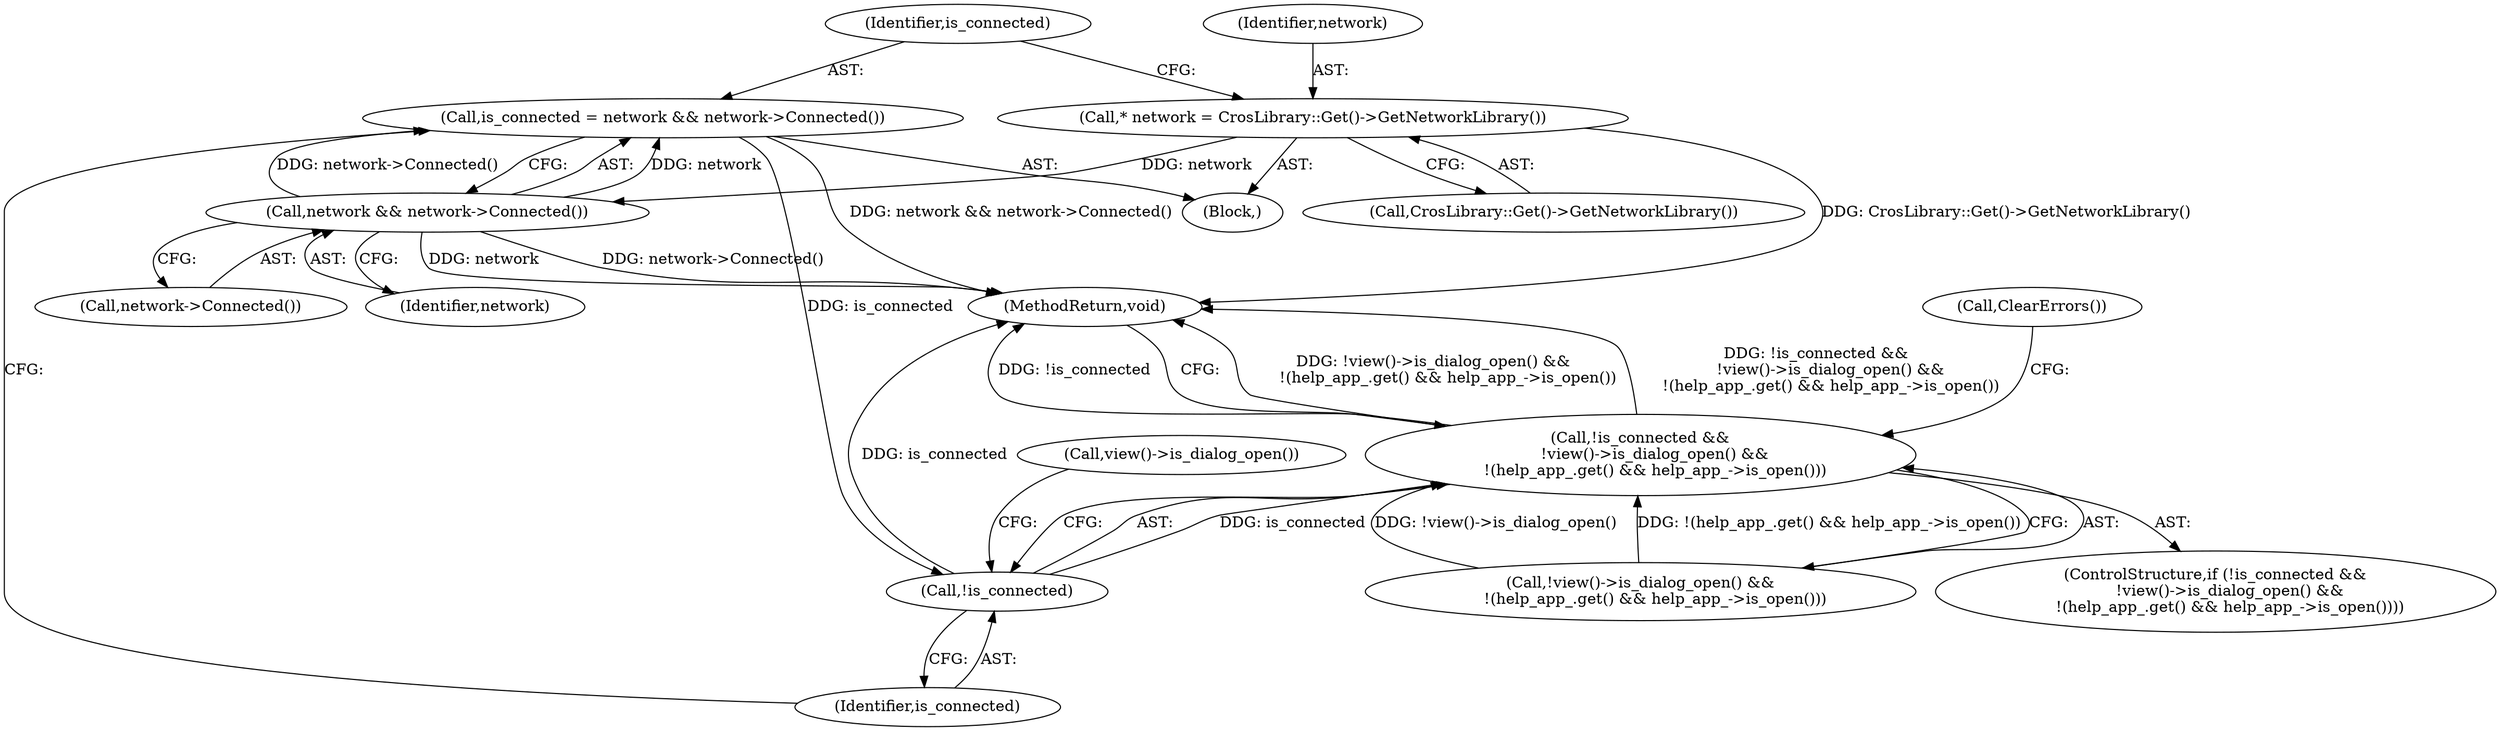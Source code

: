 digraph "0_Chrome_648cbc15a6830523b3a4eb78d674f059bd2a7ce9@API" {
"1000109" [label="(Call,is_connected = network && network->Connected())"];
"1000111" [label="(Call,network && network->Connected())"];
"1000105" [label="(Call,* network = CrosLibrary::Get()->GetNetworkLibrary())"];
"1000116" [label="(Call,!is_connected)"];
"1000115" [label="(Call,!is_connected &&\n      !view()->is_dialog_open() &&\n      !(help_app_.get() && help_app_->is_open()))"];
"1000118" [label="(Call,!view()->is_dialog_open() &&\n      !(help_app_.get() && help_app_->is_open()))"];
"1000115" [label="(Call,!is_connected &&\n      !view()->is_dialog_open() &&\n      !(help_app_.get() && help_app_->is_open()))"];
"1000150" [label="(MethodReturn,void)"];
"1000116" [label="(Call,!is_connected)"];
"1000110" [label="(Identifier,is_connected)"];
"1000109" [label="(Call,is_connected = network && network->Connected())"];
"1000112" [label="(Identifier,network)"];
"1000114" [label="(ControlStructure,if (!is_connected &&\n      !view()->is_dialog_open() &&\n      !(help_app_.get() && help_app_->is_open())))"];
"1000126" [label="(Call,ClearErrors())"];
"1000101" [label="(Block,)"];
"1000106" [label="(Identifier,network)"];
"1000111" [label="(Call,network && network->Connected())"];
"1000113" [label="(Call,network->Connected())"];
"1000105" [label="(Call,* network = CrosLibrary::Get()->GetNetworkLibrary())"];
"1000117" [label="(Identifier,is_connected)"];
"1000107" [label="(Call,CrosLibrary::Get()->GetNetworkLibrary())"];
"1000120" [label="(Call,view()->is_dialog_open())"];
"1000109" -> "1000101"  [label="AST: "];
"1000109" -> "1000111"  [label="CFG: "];
"1000110" -> "1000109"  [label="AST: "];
"1000111" -> "1000109"  [label="AST: "];
"1000117" -> "1000109"  [label="CFG: "];
"1000109" -> "1000150"  [label="DDG: network && network->Connected()"];
"1000111" -> "1000109"  [label="DDG: network"];
"1000111" -> "1000109"  [label="DDG: network->Connected()"];
"1000109" -> "1000116"  [label="DDG: is_connected"];
"1000111" -> "1000112"  [label="CFG: "];
"1000111" -> "1000113"  [label="CFG: "];
"1000112" -> "1000111"  [label="AST: "];
"1000113" -> "1000111"  [label="AST: "];
"1000111" -> "1000150"  [label="DDG: network"];
"1000111" -> "1000150"  [label="DDG: network->Connected()"];
"1000105" -> "1000111"  [label="DDG: network"];
"1000105" -> "1000101"  [label="AST: "];
"1000105" -> "1000107"  [label="CFG: "];
"1000106" -> "1000105"  [label="AST: "];
"1000107" -> "1000105"  [label="AST: "];
"1000110" -> "1000105"  [label="CFG: "];
"1000105" -> "1000150"  [label="DDG: CrosLibrary::Get()->GetNetworkLibrary()"];
"1000116" -> "1000115"  [label="AST: "];
"1000116" -> "1000117"  [label="CFG: "];
"1000117" -> "1000116"  [label="AST: "];
"1000120" -> "1000116"  [label="CFG: "];
"1000115" -> "1000116"  [label="CFG: "];
"1000116" -> "1000150"  [label="DDG: is_connected"];
"1000116" -> "1000115"  [label="DDG: is_connected"];
"1000115" -> "1000114"  [label="AST: "];
"1000115" -> "1000118"  [label="CFG: "];
"1000118" -> "1000115"  [label="AST: "];
"1000126" -> "1000115"  [label="CFG: "];
"1000150" -> "1000115"  [label="CFG: "];
"1000115" -> "1000150"  [label="DDG: !view()->is_dialog_open() &&\n      !(help_app_.get() && help_app_->is_open())"];
"1000115" -> "1000150"  [label="DDG: !is_connected &&\n      !view()->is_dialog_open() &&\n      !(help_app_.get() && help_app_->is_open())"];
"1000115" -> "1000150"  [label="DDG: !is_connected"];
"1000118" -> "1000115"  [label="DDG: !view()->is_dialog_open()"];
"1000118" -> "1000115"  [label="DDG: !(help_app_.get() && help_app_->is_open())"];
}
